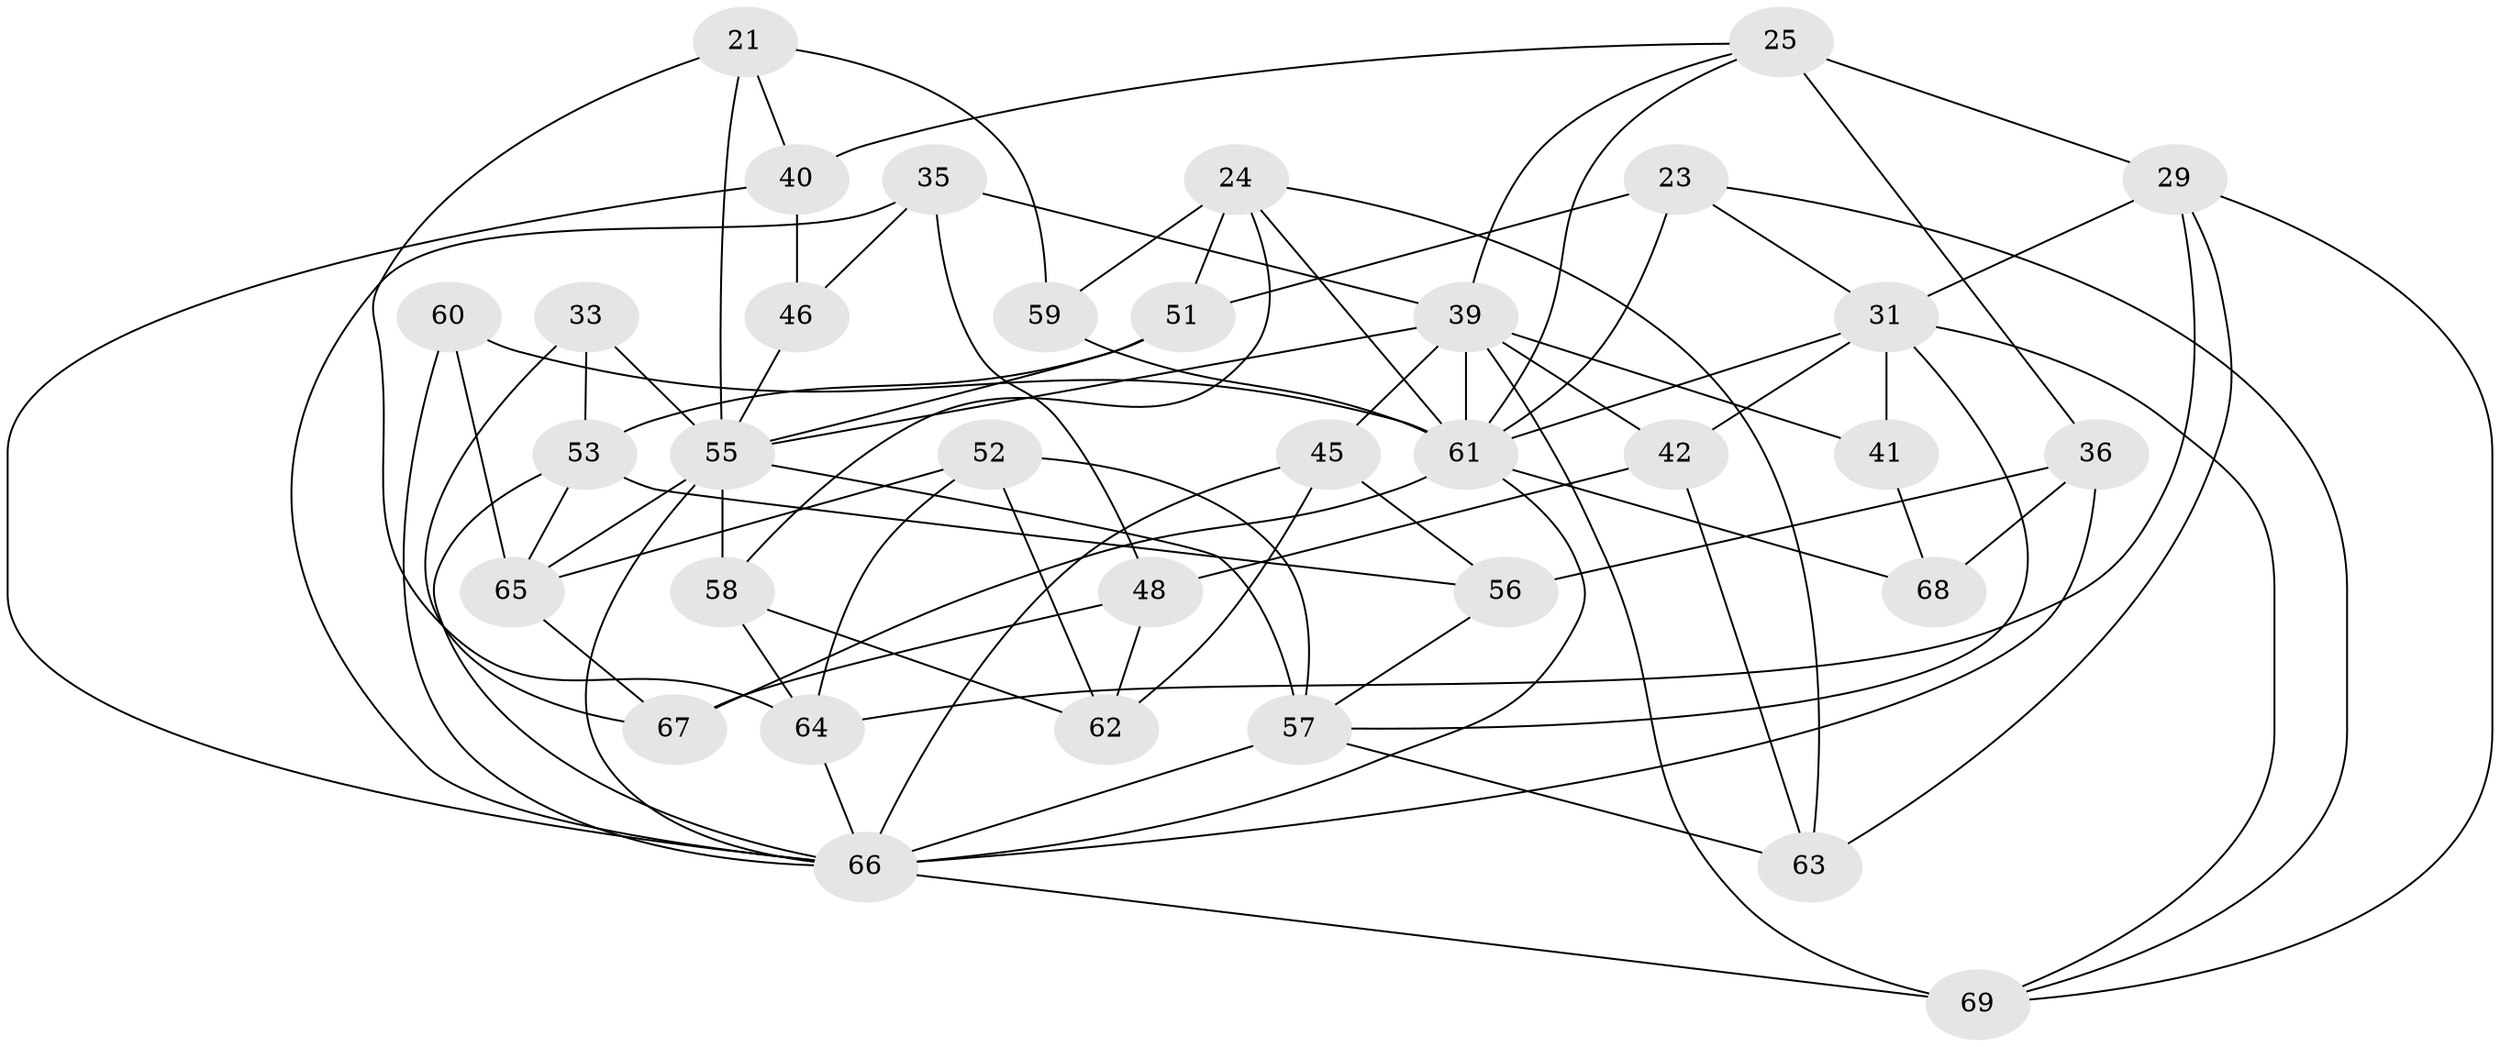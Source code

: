 // original degree distribution, {4: 1.0}
// Generated by graph-tools (version 1.1) at 2025/56/03/09/25 04:56:38]
// undirected, 34 vertices, 82 edges
graph export_dot {
graph [start="1"]
  node [color=gray90,style=filled];
  21;
  23 [super="+20"];
  24 [super="+2"];
  25 [super="+9"];
  29 [super="+13"];
  31 [super="+28"];
  33;
  35;
  36;
  39 [super="+30+27"];
  40 [super="+22"];
  41 [super="+34"];
  42;
  45;
  46;
  48;
  51;
  52;
  53 [super="+4"];
  55 [super="+17"];
  56;
  57 [super="+50"];
  58 [super="+47"];
  59;
  60 [super="+54"];
  61 [super="+10+37+14"];
  62;
  63;
  64 [super="+5"];
  65 [super="+32"];
  66 [super="+12+43+38+49"];
  67;
  68;
  69 [super="+19"];
  21 -- 55;
  21 -- 40;
  21 -- 59;
  21 -- 64;
  23 -- 51;
  23 -- 61 [weight=3];
  23 -- 69;
  23 -- 31;
  24 -- 59 [weight=2];
  24 -- 63;
  24 -- 51;
  24 -- 58;
  24 -- 61;
  25 -- 36;
  25 -- 40;
  25 -- 29 [weight=2];
  25 -- 61;
  25 -- 39;
  29 -- 64;
  29 -- 63;
  29 -- 69;
  29 -- 31;
  31 -- 69;
  31 -- 42;
  31 -- 61 [weight=2];
  31 -- 41;
  31 -- 57;
  33 -- 67;
  33 -- 53 [weight=2];
  33 -- 55;
  35 -- 46;
  35 -- 48;
  35 -- 39;
  35 -- 66;
  36 -- 68;
  36 -- 56;
  36 -- 66;
  39 -- 42;
  39 -- 41 [weight=3];
  39 -- 55;
  39 -- 61 [weight=3];
  39 -- 69;
  39 -- 45;
  40 -- 46 [weight=2];
  40 -- 66 [weight=2];
  41 -- 68 [weight=2];
  42 -- 63;
  42 -- 48;
  45 -- 56;
  45 -- 62;
  45 -- 66;
  46 -- 55;
  48 -- 67;
  48 -- 62;
  51 -- 53;
  51 -- 55;
  52 -- 62;
  52 -- 57;
  52 -- 64;
  52 -- 65;
  53 -- 56;
  53 -- 65;
  53 -- 66;
  55 -- 65;
  55 -- 58 [weight=2];
  55 -- 66;
  55 -- 57;
  56 -- 57;
  57 -- 63;
  57 -- 66 [weight=3];
  58 -- 62;
  58 -- 64 [weight=2];
  59 -- 61;
  60 -- 61 [weight=2];
  60 -- 65 [weight=2];
  60 -- 66 [weight=2];
  61 -- 68;
  61 -- 67;
  61 -- 66;
  64 -- 66;
  65 -- 67;
  66 -- 69 [weight=2];
}
